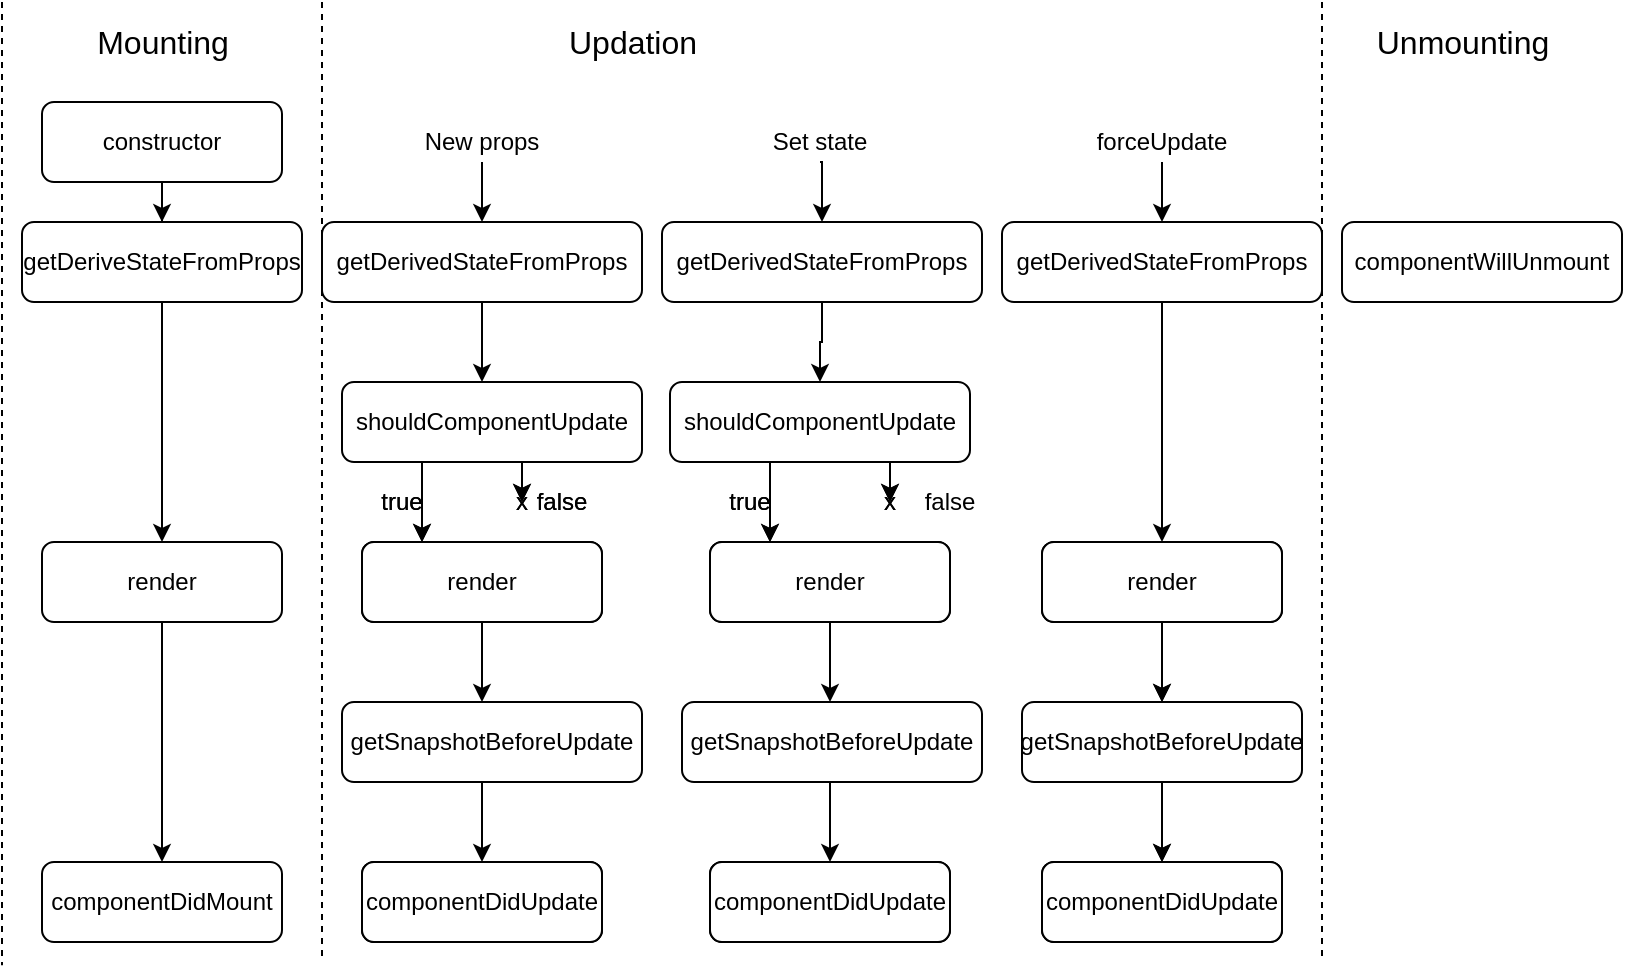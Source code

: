 <mxfile version="13.6.5">
    <diagram id="IfhV1M_KCT_-CqlgmUFo" name="第 1 页">
        <mxGraphModel dx="936" dy="500" grid="1" gridSize="10" guides="1" tooltips="1" connect="1" arrows="1" fold="1" page="1" pageScale="1" pageWidth="827" pageHeight="1169" math="0" shadow="0">
            <root>
                <mxCell id="0"/>
                <mxCell id="1" parent="0"/>
                <mxCell id="3" value="" style="edgeStyle=orthogonalEdgeStyle;rounded=0;orthogonalLoop=1;jettySize=auto;html=1;" parent="1" source="4" target="10" edge="1">
                    <mxGeometry relative="1" as="geometry"/>
                </mxCell>
                <mxCell id="4" value="&lt;font style=&quot;font-size: 12px&quot;&gt;componentWillReceiveProps&lt;/font&gt;" style="rounded=1;whiteSpace=wrap;html=1;" parent="1" vertex="1">
                    <mxGeometry x="190" y="120" width="120" height="40" as="geometry"/>
                </mxCell>
                <mxCell id="5" value="" style="edgeStyle=orthogonalEdgeStyle;rounded=0;orthogonalLoop=1;jettySize=auto;html=1;" parent="1" source="7" target="20" edge="1">
                    <mxGeometry relative="1" as="geometry">
                        <Array as="points">
                            <mxPoint x="394" y="260"/>
                            <mxPoint x="394" y="260"/>
                        </Array>
                    </mxGeometry>
                </mxCell>
                <mxCell id="6" value="" style="edgeStyle=orthogonalEdgeStyle;rounded=0;orthogonalLoop=1;jettySize=auto;html=1;" parent="1" source="7" edge="1">
                    <mxGeometry relative="1" as="geometry">
                        <mxPoint x="454" y="260" as="targetPoint"/>
                        <Array as="points">
                            <mxPoint x="454" y="260"/>
                            <mxPoint x="454" y="260"/>
                        </Array>
                    </mxGeometry>
                </mxCell>
                <mxCell id="7" value="shouldComponentUpdate" style="rounded=1;whiteSpace=wrap;html=1;" parent="1" vertex="1">
                    <mxGeometry x="364" y="200" width="120" height="40" as="geometry"/>
                </mxCell>
                <mxCell id="8" value="" style="edgeStyle=orthogonalEdgeStyle;rounded=0;orthogonalLoop=1;jettySize=auto;html=1;" parent="1" source="10" target="12" edge="1">
                    <mxGeometry relative="1" as="geometry">
                        <Array as="points">
                            <mxPoint x="220" y="260"/>
                            <mxPoint x="220" y="260"/>
                        </Array>
                    </mxGeometry>
                </mxCell>
                <mxCell id="9" value="" style="edgeStyle=orthogonalEdgeStyle;rounded=0;orthogonalLoop=1;jettySize=auto;html=1;" parent="1" source="10" edge="1">
                    <mxGeometry relative="1" as="geometry">
                        <mxPoint x="270" y="260" as="targetPoint"/>
                        <Array as="points">
                            <mxPoint x="270" y="250"/>
                            <mxPoint x="270" y="250"/>
                        </Array>
                    </mxGeometry>
                </mxCell>
                <mxCell id="10" value="shouldComponentUpdate" style="whiteSpace=wrap;html=1;rounded=1;" parent="1" vertex="1">
                    <mxGeometry x="190" y="200" width="120" height="40" as="geometry"/>
                </mxCell>
                <mxCell id="11" value="" style="edgeStyle=orthogonalEdgeStyle;rounded=0;orthogonalLoop=1;jettySize=auto;html=1;" parent="1" source="12" target="14" edge="1">
                    <mxGeometry relative="1" as="geometry"/>
                </mxCell>
                <mxCell id="12" value="componentWillUpdate" style="whiteSpace=wrap;html=1;rounded=1;" parent="1" vertex="1">
                    <mxGeometry x="190" y="280" width="120" height="40" as="geometry"/>
                </mxCell>
                <mxCell id="13" value="" style="edgeStyle=orthogonalEdgeStyle;rounded=0;orthogonalLoop=1;jettySize=auto;html=1;" parent="1" source="14" target="15" edge="1">
                    <mxGeometry relative="1" as="geometry"/>
                </mxCell>
                <mxCell id="14" value="render" style="whiteSpace=wrap;html=1;rounded=1;" parent="1" vertex="1">
                    <mxGeometry x="190" y="360" width="120" height="40" as="geometry"/>
                </mxCell>
                <mxCell id="15" value="componentDidUpdate" style="whiteSpace=wrap;html=1;rounded=1;" parent="1" vertex="1">
                    <mxGeometry x="190" y="440" width="120" height="40" as="geometry"/>
                </mxCell>
                <mxCell id="16" value="x" style="text;html=1;strokeColor=none;fillColor=none;align=center;verticalAlign=middle;whiteSpace=wrap;rounded=0;" parent="1" vertex="1">
                    <mxGeometry x="250" y="250" width="40" height="20" as="geometry"/>
                </mxCell>
                <mxCell id="17" value="true" style="text;html=1;strokeColor=none;fillColor=none;align=center;verticalAlign=middle;whiteSpace=wrap;rounded=0;" parent="1" vertex="1">
                    <mxGeometry x="190" y="250" width="40" height="20" as="geometry"/>
                </mxCell>
                <mxCell id="18" value="false" style="text;html=1;strokeColor=none;fillColor=none;align=center;verticalAlign=middle;whiteSpace=wrap;rounded=0;" parent="1" vertex="1">
                    <mxGeometry x="270" y="250" width="40" height="20" as="geometry"/>
                </mxCell>
                <mxCell id="19" value="" style="edgeStyle=orthogonalEdgeStyle;rounded=0;orthogonalLoop=1;jettySize=auto;html=1;" parent="1" source="20" target="22" edge="1">
                    <mxGeometry relative="1" as="geometry"/>
                </mxCell>
                <mxCell id="20" value="componentWillUpdate" style="whiteSpace=wrap;html=1;rounded=1;" parent="1" vertex="1">
                    <mxGeometry x="364" y="280" width="120" height="40" as="geometry"/>
                </mxCell>
                <mxCell id="21" value="" style="edgeStyle=orthogonalEdgeStyle;rounded=0;orthogonalLoop=1;jettySize=auto;html=1;" parent="1" source="22" target="23" edge="1">
                    <mxGeometry relative="1" as="geometry"/>
                </mxCell>
                <mxCell id="22" value="render" style="whiteSpace=wrap;html=1;rounded=1;" parent="1" vertex="1">
                    <mxGeometry x="364" y="360" width="120" height="40" as="geometry"/>
                </mxCell>
                <mxCell id="23" value="componentDidUpdate" style="whiteSpace=wrap;html=1;rounded=1;" parent="1" vertex="1">
                    <mxGeometry x="364" y="440" width="120" height="40" as="geometry"/>
                </mxCell>
                <mxCell id="24" value="true" style="text;html=1;strokeColor=none;fillColor=none;align=center;verticalAlign=middle;whiteSpace=wrap;rounded=0;" parent="1" vertex="1">
                    <mxGeometry x="364" y="250" width="40" height="20" as="geometry"/>
                </mxCell>
                <mxCell id="25" value="x" style="text;html=1;strokeColor=none;fillColor=none;align=center;verticalAlign=middle;whiteSpace=wrap;rounded=0;" parent="1" vertex="1">
                    <mxGeometry x="434" y="250" width="40" height="20" as="geometry"/>
                </mxCell>
                <mxCell id="26" style="edgeStyle=orthogonalEdgeStyle;rounded=0;orthogonalLoop=1;jettySize=auto;html=1;exitX=0.5;exitY=1;exitDx=0;exitDy=0;entryX=0.5;entryY=0;entryDx=0;entryDy=0;" parent="1" source="27" target="37" edge="1">
                    <mxGeometry relative="1" as="geometry"/>
                </mxCell>
                <mxCell id="27" value="New props" style="text;html=1;strokeColor=none;fillColor=none;align=center;verticalAlign=middle;whiteSpace=wrap;rounded=0;" parent="1" vertex="1">
                    <mxGeometry x="215" y="70" width="70" height="20" as="geometry"/>
                </mxCell>
                <mxCell id="81" style="edgeStyle=orthogonalEdgeStyle;rounded=0;orthogonalLoop=1;jettySize=auto;html=1;exitX=0.5;exitY=1;exitDx=0;exitDy=0;entryX=0.5;entryY=0;entryDx=0;entryDy=0;" parent="1" source="29" target="80" edge="1">
                    <mxGeometry relative="1" as="geometry"/>
                </mxCell>
                <mxCell id="29" value="Set state" style="text;html=1;strokeColor=none;fillColor=none;align=center;verticalAlign=middle;whiteSpace=wrap;rounded=0;" parent="1" vertex="1">
                    <mxGeometry x="389" y="70" width="60" height="20" as="geometry"/>
                </mxCell>
                <mxCell id="30" value="&lt;font style=&quot;font-size: 16px&quot;&gt;Mounting&lt;/font&gt;" style="text;html=1;align=center;verticalAlign=middle;resizable=0;points=[];autosize=1;" parent="1" vertex="1">
                    <mxGeometry x="50" y="20" width="80" height="20" as="geometry"/>
                </mxCell>
                <mxCell id="31" value="" style="edgeStyle=orthogonalEdgeStyle;rounded=0;orthogonalLoop=1;jettySize=auto;html=1;" parent="1" source="32" target="34" edge="1">
                    <mxGeometry relative="1" as="geometry"/>
                </mxCell>
                <mxCell id="32" value="constructor" style="rounded=1;whiteSpace=wrap;html=1;" parent="1" vertex="1">
                    <mxGeometry x="30" y="60" width="120" height="40" as="geometry"/>
                </mxCell>
                <mxCell id="33" value="" style="edgeStyle=orthogonalEdgeStyle;rounded=0;orthogonalLoop=1;jettySize=auto;html=1;" parent="1" source="63" target="35" edge="1">
                    <mxGeometry relative="1" as="geometry"/>
                </mxCell>
                <mxCell id="34" value="getDeriveStateFromProps" style="whiteSpace=wrap;html=1;rounded=1;" parent="1" vertex="1">
                    <mxGeometry x="20" y="120" width="140" height="40" as="geometry"/>
                </mxCell>
                <mxCell id="35" value="componentDidMount" style="whiteSpace=wrap;html=1;rounded=1;" parent="1" vertex="1">
                    <mxGeometry x="30" y="440" width="120" height="40" as="geometry"/>
                </mxCell>
                <mxCell id="36" value="&lt;font style=&quot;font-size: 16px&quot;&gt;Updation&lt;/font&gt;" style="text;html=1;align=center;verticalAlign=middle;resizable=0;points=[];autosize=1;" parent="1" vertex="1">
                    <mxGeometry x="285" y="20" width="80" height="20" as="geometry"/>
                </mxCell>
                <mxCell id="37" value="getDerivedStateFromProps" style="rounded=1;whiteSpace=wrap;html=1;" parent="1" vertex="1">
                    <mxGeometry x="170" y="120" width="160" height="40" as="geometry"/>
                </mxCell>
                <mxCell id="38" value="" style="edgeStyle=orthogonalEdgeStyle;rounded=0;orthogonalLoop=1;jettySize=auto;html=1;" parent="1" source="40" target="52" edge="1">
                    <mxGeometry relative="1" as="geometry">
                        <Array as="points">
                            <mxPoint x="394" y="260"/>
                            <mxPoint x="394" y="260"/>
                        </Array>
                    </mxGeometry>
                </mxCell>
                <mxCell id="39" value="" style="edgeStyle=orthogonalEdgeStyle;rounded=0;orthogonalLoop=1;jettySize=auto;html=1;" parent="1" source="40" edge="1">
                    <mxGeometry relative="1" as="geometry">
                        <mxPoint x="454" y="260" as="targetPoint"/>
                        <Array as="points">
                            <mxPoint x="454" y="260"/>
                            <mxPoint x="454" y="260"/>
                        </Array>
                    </mxGeometry>
                </mxCell>
                <mxCell id="40" value="shouldComponentUpdate" style="rounded=1;whiteSpace=wrap;html=1;" parent="1" vertex="1">
                    <mxGeometry x="344" y="200" width="150" height="40" as="geometry"/>
                </mxCell>
                <mxCell id="41" value="" style="edgeStyle=orthogonalEdgeStyle;rounded=0;orthogonalLoop=1;jettySize=auto;html=1;" parent="1" source="43" target="45" edge="1">
                    <mxGeometry relative="1" as="geometry">
                        <Array as="points">
                            <mxPoint x="220" y="260"/>
                            <mxPoint x="220" y="260"/>
                        </Array>
                    </mxGeometry>
                </mxCell>
                <mxCell id="42" value="" style="edgeStyle=orthogonalEdgeStyle;rounded=0;orthogonalLoop=1;jettySize=auto;html=1;" parent="1" source="43" edge="1">
                    <mxGeometry relative="1" as="geometry">
                        <mxPoint x="270" y="260" as="targetPoint"/>
                        <Array as="points">
                            <mxPoint x="270" y="250"/>
                            <mxPoint x="270" y="250"/>
                        </Array>
                    </mxGeometry>
                </mxCell>
                <mxCell id="43" value="shouldComponentUpdate" style="whiteSpace=wrap;html=1;rounded=1;" parent="1" vertex="1">
                    <mxGeometry x="180" y="200" width="150" height="40" as="geometry"/>
                </mxCell>
                <mxCell id="45" value="render" style="whiteSpace=wrap;html=1;rounded=1;" parent="1" vertex="1">
                    <mxGeometry x="190" y="280" width="120" height="40" as="geometry"/>
                </mxCell>
                <mxCell id="47" value="getSnapshotBeforeUpdate" style="whiteSpace=wrap;html=1;rounded=1;" parent="1" vertex="1">
                    <mxGeometry x="180" y="360" width="150" height="40" as="geometry"/>
                </mxCell>
                <mxCell id="48" value="componentDidUpdate" style="whiteSpace=wrap;html=1;rounded=1;" parent="1" vertex="1">
                    <mxGeometry x="190" y="440" width="120" height="40" as="geometry"/>
                </mxCell>
                <mxCell id="49" value="x" style="text;html=1;strokeColor=none;fillColor=none;align=center;verticalAlign=middle;whiteSpace=wrap;rounded=0;" parent="1" vertex="1">
                    <mxGeometry x="250" y="250" width="40" height="20" as="geometry"/>
                </mxCell>
                <mxCell id="50" value="true" style="text;html=1;strokeColor=none;fillColor=none;align=center;verticalAlign=middle;whiteSpace=wrap;rounded=0;" parent="1" vertex="1">
                    <mxGeometry x="190" y="250" width="40" height="20" as="geometry"/>
                </mxCell>
                <mxCell id="51" value="false" style="text;html=1;strokeColor=none;fillColor=none;align=center;verticalAlign=middle;whiteSpace=wrap;rounded=0;" parent="1" vertex="1">
                    <mxGeometry x="270" y="250" width="40" height="20" as="geometry"/>
                </mxCell>
                <mxCell id="52" value="render" style="whiteSpace=wrap;html=1;rounded=1;" parent="1" vertex="1">
                    <mxGeometry x="364" y="280" width="120" height="40" as="geometry"/>
                </mxCell>
                <mxCell id="53" value="getSnapshotBeforeUpdate" style="whiteSpace=wrap;html=1;rounded=1;" parent="1" vertex="1">
                    <mxGeometry x="350" y="360" width="150" height="40" as="geometry"/>
                </mxCell>
                <mxCell id="54" value="componentDidUpdate" style="whiteSpace=wrap;html=1;rounded=1;" parent="1" vertex="1">
                    <mxGeometry x="364" y="440" width="120" height="40" as="geometry"/>
                </mxCell>
                <mxCell id="55" value="false" style="text;html=1;strokeColor=none;fillColor=none;align=center;verticalAlign=middle;whiteSpace=wrap;rounded=0;" parent="1" vertex="1">
                    <mxGeometry x="464" y="250" width="40" height="20" as="geometry"/>
                </mxCell>
                <mxCell id="56" value="true" style="text;html=1;strokeColor=none;fillColor=none;align=center;verticalAlign=middle;whiteSpace=wrap;rounded=0;" parent="1" vertex="1">
                    <mxGeometry x="364" y="250" width="40" height="20" as="geometry"/>
                </mxCell>
                <mxCell id="57" value="x" style="text;html=1;strokeColor=none;fillColor=none;align=center;verticalAlign=middle;whiteSpace=wrap;rounded=0;" parent="1" vertex="1">
                    <mxGeometry x="434" y="250" width="40" height="20" as="geometry"/>
                </mxCell>
                <mxCell id="58" value="&lt;font style=&quot;font-size: 16px&quot;&gt;Unmounting&lt;/font&gt;" style="text;html=1;align=center;verticalAlign=middle;resizable=0;points=[];autosize=1;" parent="1" vertex="1">
                    <mxGeometry x="690" y="20" width="100" height="20" as="geometry"/>
                </mxCell>
                <mxCell id="59" value="componentWillUnmount" style="rounded=1;whiteSpace=wrap;html=1;" parent="1" vertex="1">
                    <mxGeometry x="680" y="120" width="140" height="40" as="geometry"/>
                </mxCell>
                <mxCell id="60" value="" style="endArrow=none;dashed=1;html=1;" parent="1" edge="1">
                    <mxGeometry width="50" height="50" relative="1" as="geometry">
                        <mxPoint x="10" y="10" as="sourcePoint"/>
                        <mxPoint x="10" y="491.6" as="targetPoint"/>
                        <Array as="points">
                            <mxPoint x="10" y="250"/>
                        </Array>
                    </mxGeometry>
                </mxCell>
                <mxCell id="61" value="" style="endArrow=none;dashed=1;html=1;" parent="1" edge="1">
                    <mxGeometry width="50" height="50" relative="1" as="geometry">
                        <mxPoint x="170" y="10" as="sourcePoint"/>
                        <mxPoint x="170" y="490" as="targetPoint"/>
                        <Array as="points">
                            <mxPoint x="170" y="260"/>
                        </Array>
                    </mxGeometry>
                </mxCell>
                <mxCell id="62" value="" style="endArrow=none;dashed=1;html=1;" parent="1" edge="1">
                    <mxGeometry width="50" height="50" relative="1" as="geometry">
                        <mxPoint x="670" y="10" as="sourcePoint"/>
                        <mxPoint x="670" y="490" as="targetPoint"/>
                        <Array as="points">
                            <mxPoint x="670" y="270"/>
                        </Array>
                    </mxGeometry>
                </mxCell>
                <mxCell id="63" value="render" style="whiteSpace=wrap;html=1;rounded=1;" parent="1" vertex="1">
                    <mxGeometry x="30" y="280" width="120" height="40" as="geometry"/>
                </mxCell>
                <mxCell id="64" value="" style="edgeStyle=orthogonalEdgeStyle;rounded=0;orthogonalLoop=1;jettySize=auto;html=1;" parent="1" source="34" target="63" edge="1">
                    <mxGeometry relative="1" as="geometry">
                        <mxPoint x="210" y="170" as="sourcePoint"/>
                        <mxPoint x="210" y="280" as="targetPoint"/>
                    </mxGeometry>
                </mxCell>
                <mxCell id="65" value="" style="edgeStyle=orthogonalEdgeStyle;rounded=0;orthogonalLoop=1;jettySize=auto;html=1;" parent="1" source="66" target="68" edge="1">
                    <mxGeometry relative="1" as="geometry"/>
                </mxCell>
                <mxCell id="66" value="componentWillUpdate" style="whiteSpace=wrap;html=1;rounded=1;" parent="1" vertex="1">
                    <mxGeometry x="530" y="280" width="120" height="40" as="geometry"/>
                </mxCell>
                <mxCell id="67" value="" style="edgeStyle=orthogonalEdgeStyle;rounded=0;orthogonalLoop=1;jettySize=auto;html=1;" parent="1" source="68" target="69" edge="1">
                    <mxGeometry relative="1" as="geometry"/>
                </mxCell>
                <mxCell id="68" value="render" style="whiteSpace=wrap;html=1;rounded=1;" parent="1" vertex="1">
                    <mxGeometry x="530" y="360" width="120" height="40" as="geometry"/>
                </mxCell>
                <mxCell id="69" value="componentDidUpdate" style="whiteSpace=wrap;html=1;rounded=1;" parent="1" vertex="1">
                    <mxGeometry x="530" y="440" width="120" height="40" as="geometry"/>
                </mxCell>
                <mxCell id="70" value="" style="edgeStyle=orthogonalEdgeStyle;rounded=0;orthogonalLoop=1;jettySize=auto;html=1;" parent="1" source="71" target="73" edge="1">
                    <mxGeometry relative="1" as="geometry"/>
                </mxCell>
                <mxCell id="71" value="render" style="whiteSpace=wrap;html=1;rounded=1;" parent="1" vertex="1">
                    <mxGeometry x="530" y="280" width="120" height="40" as="geometry"/>
                </mxCell>
                <mxCell id="72" value="" style="edgeStyle=orthogonalEdgeStyle;rounded=0;orthogonalLoop=1;jettySize=auto;html=1;" parent="1" source="73" target="74" edge="1">
                    <mxGeometry relative="1" as="geometry"/>
                </mxCell>
                <mxCell id="73" value="getSnapshotBeforeUpdate" style="whiteSpace=wrap;html=1;rounded=1;" parent="1" vertex="1">
                    <mxGeometry x="520" y="360" width="140" height="40" as="geometry"/>
                </mxCell>
                <mxCell id="74" value="componentDidUpdate" style="whiteSpace=wrap;html=1;rounded=1;" parent="1" vertex="1">
                    <mxGeometry x="530" y="440" width="120" height="40" as="geometry"/>
                </mxCell>
                <mxCell id="83" style="edgeStyle=orthogonalEdgeStyle;rounded=0;orthogonalLoop=1;jettySize=auto;html=1;exitX=0.5;exitY=1;exitDx=0;exitDy=0;entryX=0.5;entryY=0;entryDx=0;entryDy=0;" parent="1" source="76" target="79" edge="1">
                    <mxGeometry relative="1" as="geometry"/>
                </mxCell>
                <mxCell id="76" value="forceUpdate" style="text;html=1;strokeColor=none;fillColor=none;align=center;verticalAlign=middle;whiteSpace=wrap;rounded=0;" parent="1" vertex="1">
                    <mxGeometry x="560" y="70" width="60" height="20" as="geometry"/>
                </mxCell>
                <mxCell id="84" style="edgeStyle=orthogonalEdgeStyle;rounded=0;orthogonalLoop=1;jettySize=auto;html=1;exitX=0.5;exitY=1;exitDx=0;exitDy=0;" parent="1" source="79" target="71" edge="1">
                    <mxGeometry relative="1" as="geometry"/>
                </mxCell>
                <mxCell id="79" value="getDerivedStateFromProps" style="rounded=1;whiteSpace=wrap;html=1;" parent="1" vertex="1">
                    <mxGeometry x="510" y="120" width="160" height="40" as="geometry"/>
                </mxCell>
                <mxCell id="82" style="edgeStyle=orthogonalEdgeStyle;rounded=0;orthogonalLoop=1;jettySize=auto;html=1;exitX=0.5;exitY=1;exitDx=0;exitDy=0;entryX=0.5;entryY=0;entryDx=0;entryDy=0;" parent="1" source="80" target="40" edge="1">
                    <mxGeometry relative="1" as="geometry"/>
                </mxCell>
                <mxCell id="80" value="getDerivedStateFromProps" style="rounded=1;whiteSpace=wrap;html=1;" parent="1" vertex="1">
                    <mxGeometry x="340" y="120" width="160" height="40" as="geometry"/>
                </mxCell>
            </root>
        </mxGraphModel>
    </diagram>
</mxfile>